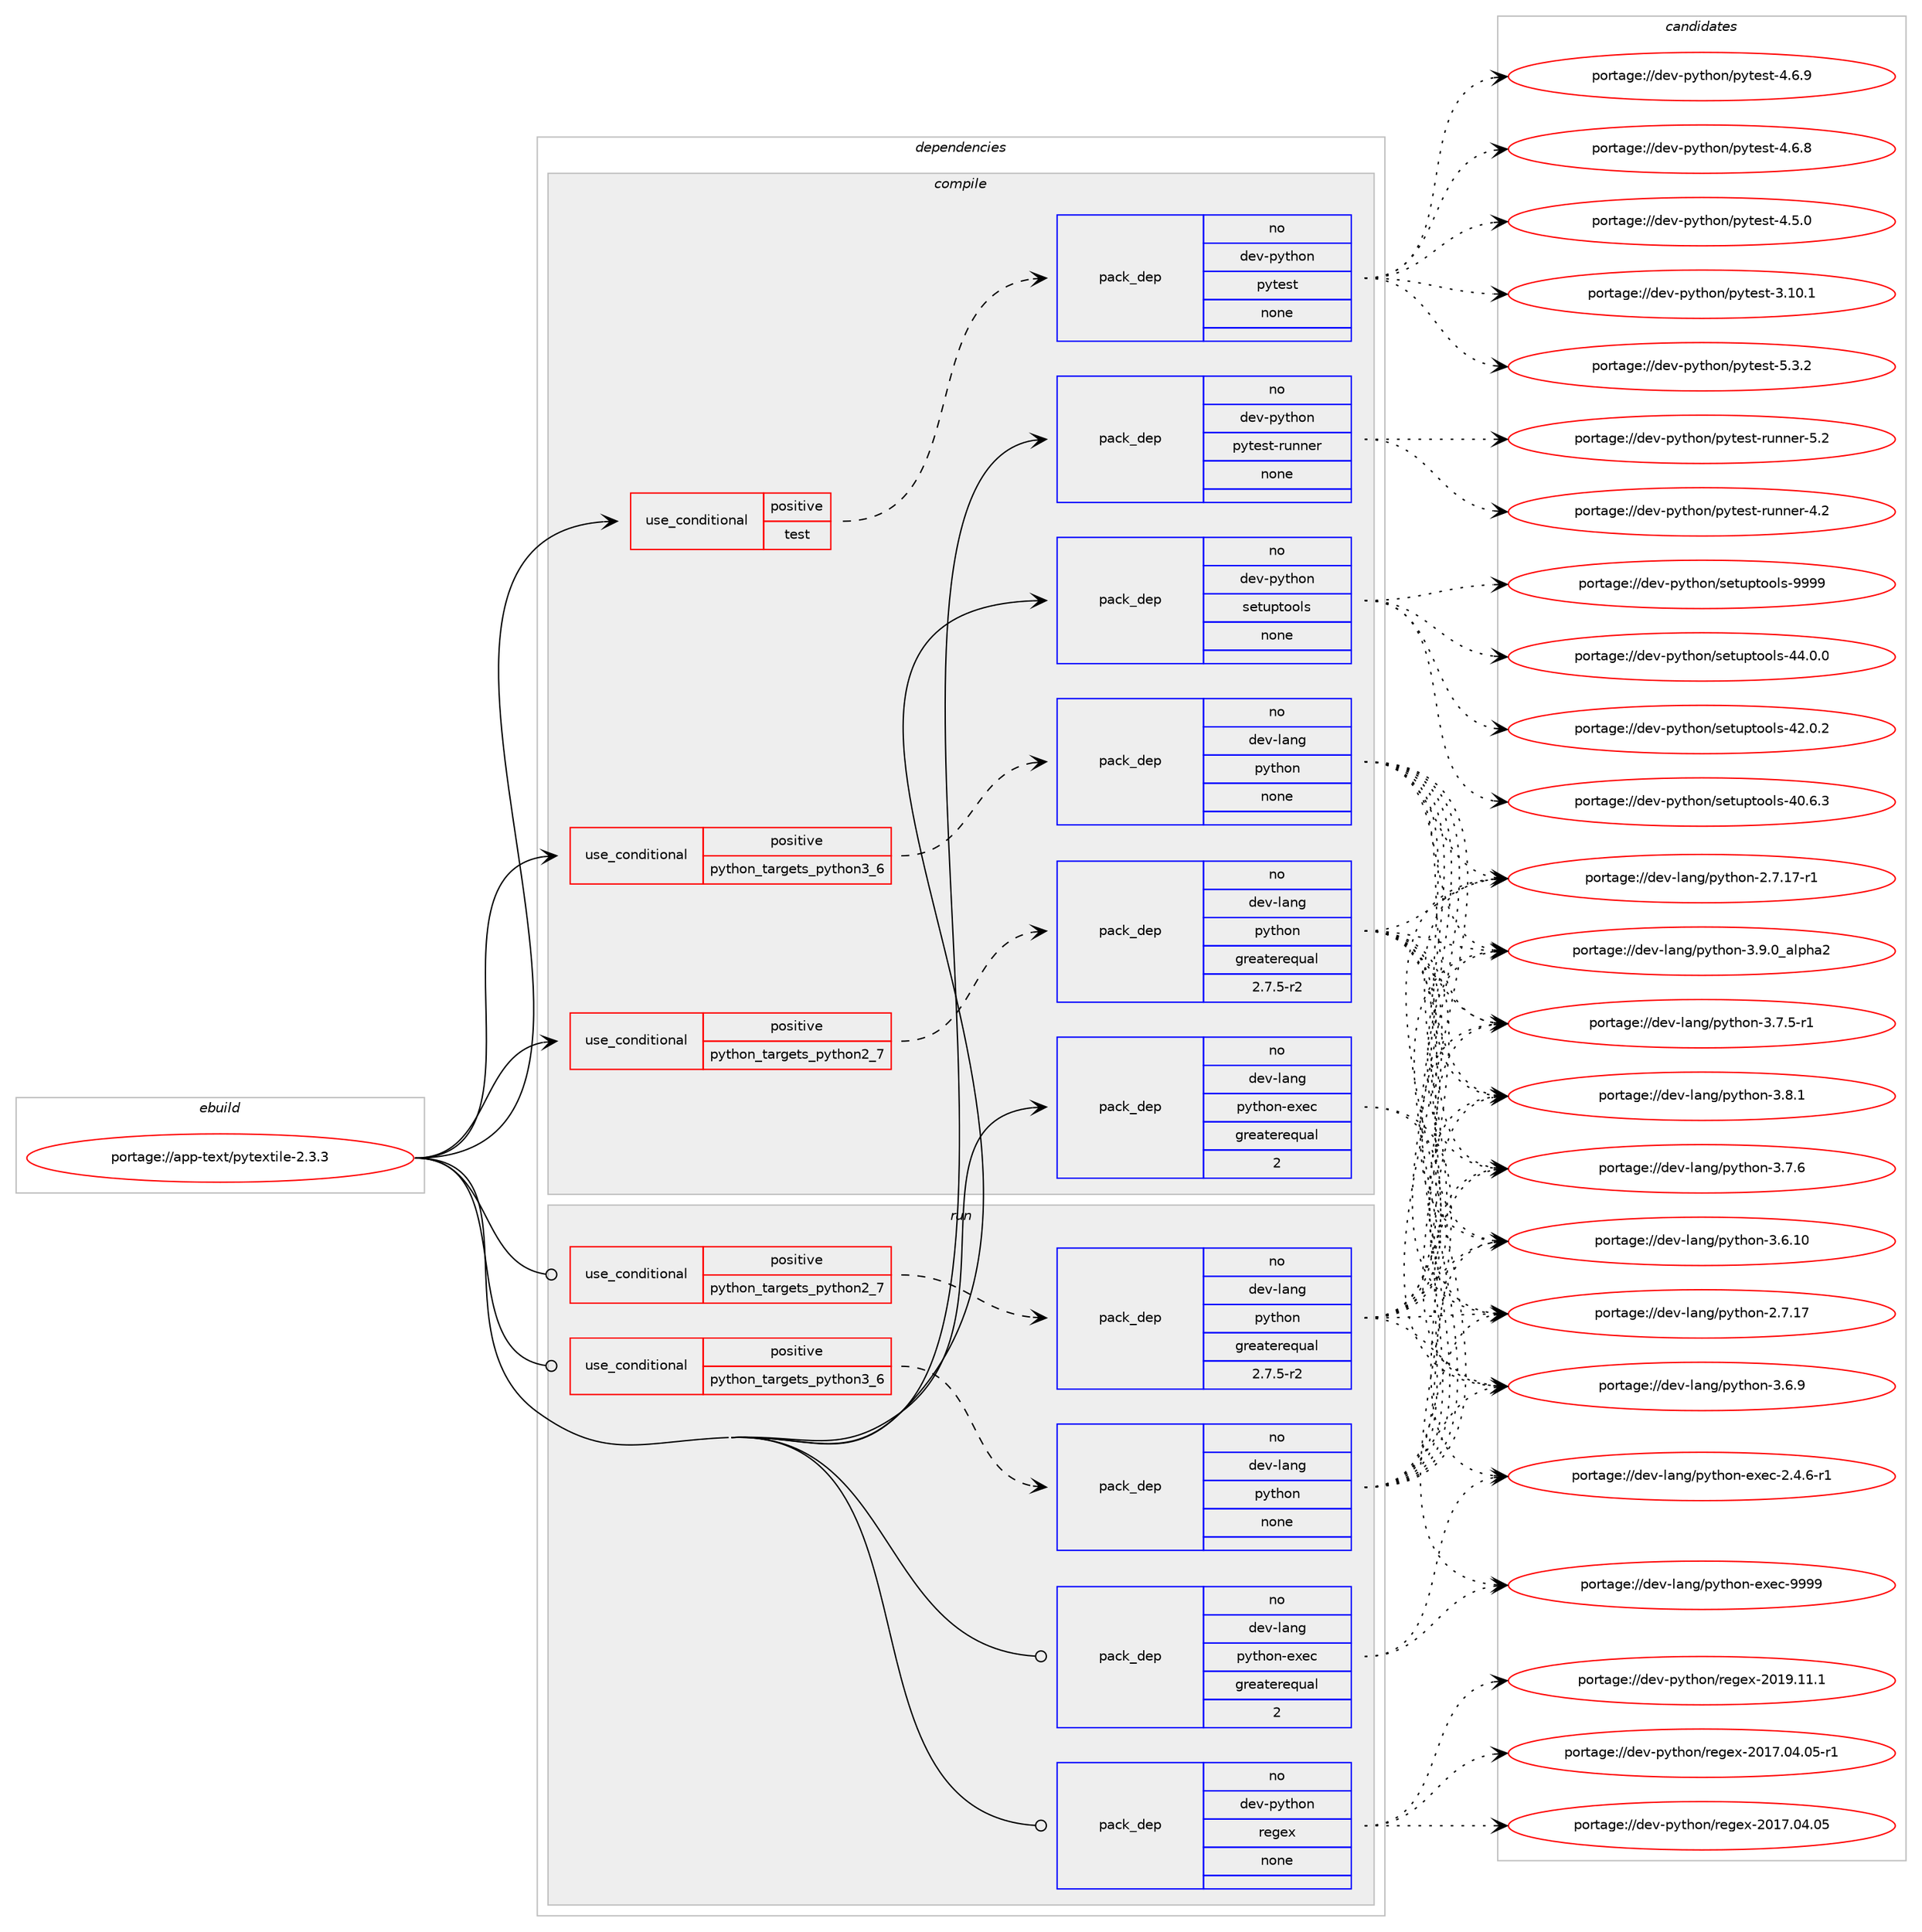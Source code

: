 digraph prolog {

# *************
# Graph options
# *************

newrank=true;
concentrate=true;
compound=true;
graph [rankdir=LR,fontname=Helvetica,fontsize=10,ranksep=1.5];#, ranksep=2.5, nodesep=0.2];
edge  [arrowhead=vee];
node  [fontname=Helvetica,fontsize=10];

# **********
# The ebuild
# **********

subgraph cluster_leftcol {
color=gray;
rank=same;
label=<<i>ebuild</i>>;
id [label="portage://app-text/pytextile-2.3.3", color=red, width=4, href="../app-text/pytextile-2.3.3.svg"];
}

# ****************
# The dependencies
# ****************

subgraph cluster_midcol {
color=gray;
label=<<i>dependencies</i>>;
subgraph cluster_compile {
fillcolor="#eeeeee";
style=filled;
label=<<i>compile</i>>;
subgraph cond139737 {
dependency593315 [label=<<TABLE BORDER="0" CELLBORDER="1" CELLSPACING="0" CELLPADDING="4"><TR><TD ROWSPAN="3" CELLPADDING="10">use_conditional</TD></TR><TR><TD>positive</TD></TR><TR><TD>python_targets_python2_7</TD></TR></TABLE>>, shape=none, color=red];
subgraph pack445671 {
dependency593316 [label=<<TABLE BORDER="0" CELLBORDER="1" CELLSPACING="0" CELLPADDING="4" WIDTH="220"><TR><TD ROWSPAN="6" CELLPADDING="30">pack_dep</TD></TR><TR><TD WIDTH="110">no</TD></TR><TR><TD>dev-lang</TD></TR><TR><TD>python</TD></TR><TR><TD>greaterequal</TD></TR><TR><TD>2.7.5-r2</TD></TR></TABLE>>, shape=none, color=blue];
}
dependency593315:e -> dependency593316:w [weight=20,style="dashed",arrowhead="vee"];
}
id:e -> dependency593315:w [weight=20,style="solid",arrowhead="vee"];
subgraph cond139738 {
dependency593317 [label=<<TABLE BORDER="0" CELLBORDER="1" CELLSPACING="0" CELLPADDING="4"><TR><TD ROWSPAN="3" CELLPADDING="10">use_conditional</TD></TR><TR><TD>positive</TD></TR><TR><TD>python_targets_python3_6</TD></TR></TABLE>>, shape=none, color=red];
subgraph pack445672 {
dependency593318 [label=<<TABLE BORDER="0" CELLBORDER="1" CELLSPACING="0" CELLPADDING="4" WIDTH="220"><TR><TD ROWSPAN="6" CELLPADDING="30">pack_dep</TD></TR><TR><TD WIDTH="110">no</TD></TR><TR><TD>dev-lang</TD></TR><TR><TD>python</TD></TR><TR><TD>none</TD></TR><TR><TD></TD></TR></TABLE>>, shape=none, color=blue];
}
dependency593317:e -> dependency593318:w [weight=20,style="dashed",arrowhead="vee"];
}
id:e -> dependency593317:w [weight=20,style="solid",arrowhead="vee"];
subgraph cond139739 {
dependency593319 [label=<<TABLE BORDER="0" CELLBORDER="1" CELLSPACING="0" CELLPADDING="4"><TR><TD ROWSPAN="3" CELLPADDING="10">use_conditional</TD></TR><TR><TD>positive</TD></TR><TR><TD>test</TD></TR></TABLE>>, shape=none, color=red];
subgraph pack445673 {
dependency593320 [label=<<TABLE BORDER="0" CELLBORDER="1" CELLSPACING="0" CELLPADDING="4" WIDTH="220"><TR><TD ROWSPAN="6" CELLPADDING="30">pack_dep</TD></TR><TR><TD WIDTH="110">no</TD></TR><TR><TD>dev-python</TD></TR><TR><TD>pytest</TD></TR><TR><TD>none</TD></TR><TR><TD></TD></TR></TABLE>>, shape=none, color=blue];
}
dependency593319:e -> dependency593320:w [weight=20,style="dashed",arrowhead="vee"];
}
id:e -> dependency593319:w [weight=20,style="solid",arrowhead="vee"];
subgraph pack445674 {
dependency593321 [label=<<TABLE BORDER="0" CELLBORDER="1" CELLSPACING="0" CELLPADDING="4" WIDTH="220"><TR><TD ROWSPAN="6" CELLPADDING="30">pack_dep</TD></TR><TR><TD WIDTH="110">no</TD></TR><TR><TD>dev-lang</TD></TR><TR><TD>python-exec</TD></TR><TR><TD>greaterequal</TD></TR><TR><TD>2</TD></TR></TABLE>>, shape=none, color=blue];
}
id:e -> dependency593321:w [weight=20,style="solid",arrowhead="vee"];
subgraph pack445675 {
dependency593322 [label=<<TABLE BORDER="0" CELLBORDER="1" CELLSPACING="0" CELLPADDING="4" WIDTH="220"><TR><TD ROWSPAN="6" CELLPADDING="30">pack_dep</TD></TR><TR><TD WIDTH="110">no</TD></TR><TR><TD>dev-python</TD></TR><TR><TD>pytest-runner</TD></TR><TR><TD>none</TD></TR><TR><TD></TD></TR></TABLE>>, shape=none, color=blue];
}
id:e -> dependency593322:w [weight=20,style="solid",arrowhead="vee"];
subgraph pack445676 {
dependency593323 [label=<<TABLE BORDER="0" CELLBORDER="1" CELLSPACING="0" CELLPADDING="4" WIDTH="220"><TR><TD ROWSPAN="6" CELLPADDING="30">pack_dep</TD></TR><TR><TD WIDTH="110">no</TD></TR><TR><TD>dev-python</TD></TR><TR><TD>setuptools</TD></TR><TR><TD>none</TD></TR><TR><TD></TD></TR></TABLE>>, shape=none, color=blue];
}
id:e -> dependency593323:w [weight=20,style="solid",arrowhead="vee"];
}
subgraph cluster_compileandrun {
fillcolor="#eeeeee";
style=filled;
label=<<i>compile and run</i>>;
}
subgraph cluster_run {
fillcolor="#eeeeee";
style=filled;
label=<<i>run</i>>;
subgraph cond139740 {
dependency593324 [label=<<TABLE BORDER="0" CELLBORDER="1" CELLSPACING="0" CELLPADDING="4"><TR><TD ROWSPAN="3" CELLPADDING="10">use_conditional</TD></TR><TR><TD>positive</TD></TR><TR><TD>python_targets_python2_7</TD></TR></TABLE>>, shape=none, color=red];
subgraph pack445677 {
dependency593325 [label=<<TABLE BORDER="0" CELLBORDER="1" CELLSPACING="0" CELLPADDING="4" WIDTH="220"><TR><TD ROWSPAN="6" CELLPADDING="30">pack_dep</TD></TR><TR><TD WIDTH="110">no</TD></TR><TR><TD>dev-lang</TD></TR><TR><TD>python</TD></TR><TR><TD>greaterequal</TD></TR><TR><TD>2.7.5-r2</TD></TR></TABLE>>, shape=none, color=blue];
}
dependency593324:e -> dependency593325:w [weight=20,style="dashed",arrowhead="vee"];
}
id:e -> dependency593324:w [weight=20,style="solid",arrowhead="odot"];
subgraph cond139741 {
dependency593326 [label=<<TABLE BORDER="0" CELLBORDER="1" CELLSPACING="0" CELLPADDING="4"><TR><TD ROWSPAN="3" CELLPADDING="10">use_conditional</TD></TR><TR><TD>positive</TD></TR><TR><TD>python_targets_python3_6</TD></TR></TABLE>>, shape=none, color=red];
subgraph pack445678 {
dependency593327 [label=<<TABLE BORDER="0" CELLBORDER="1" CELLSPACING="0" CELLPADDING="4" WIDTH="220"><TR><TD ROWSPAN="6" CELLPADDING="30">pack_dep</TD></TR><TR><TD WIDTH="110">no</TD></TR><TR><TD>dev-lang</TD></TR><TR><TD>python</TD></TR><TR><TD>none</TD></TR><TR><TD></TD></TR></TABLE>>, shape=none, color=blue];
}
dependency593326:e -> dependency593327:w [weight=20,style="dashed",arrowhead="vee"];
}
id:e -> dependency593326:w [weight=20,style="solid",arrowhead="odot"];
subgraph pack445679 {
dependency593328 [label=<<TABLE BORDER="0" CELLBORDER="1" CELLSPACING="0" CELLPADDING="4" WIDTH="220"><TR><TD ROWSPAN="6" CELLPADDING="30">pack_dep</TD></TR><TR><TD WIDTH="110">no</TD></TR><TR><TD>dev-lang</TD></TR><TR><TD>python-exec</TD></TR><TR><TD>greaterequal</TD></TR><TR><TD>2</TD></TR></TABLE>>, shape=none, color=blue];
}
id:e -> dependency593328:w [weight=20,style="solid",arrowhead="odot"];
subgraph pack445680 {
dependency593329 [label=<<TABLE BORDER="0" CELLBORDER="1" CELLSPACING="0" CELLPADDING="4" WIDTH="220"><TR><TD ROWSPAN="6" CELLPADDING="30">pack_dep</TD></TR><TR><TD WIDTH="110">no</TD></TR><TR><TD>dev-python</TD></TR><TR><TD>regex</TD></TR><TR><TD>none</TD></TR><TR><TD></TD></TR></TABLE>>, shape=none, color=blue];
}
id:e -> dependency593329:w [weight=20,style="solid",arrowhead="odot"];
}
}

# **************
# The candidates
# **************

subgraph cluster_choices {
rank=same;
color=gray;
label=<<i>candidates</i>>;

subgraph choice445671 {
color=black;
nodesep=1;
choice10010111845108971101034711212111610411111045514657464895971081121049750 [label="portage://dev-lang/python-3.9.0_alpha2", color=red, width=4,href="../dev-lang/python-3.9.0_alpha2.svg"];
choice100101118451089711010347112121116104111110455146564649 [label="portage://dev-lang/python-3.8.1", color=red, width=4,href="../dev-lang/python-3.8.1.svg"];
choice100101118451089711010347112121116104111110455146554654 [label="portage://dev-lang/python-3.7.6", color=red, width=4,href="../dev-lang/python-3.7.6.svg"];
choice1001011184510897110103471121211161041111104551465546534511449 [label="portage://dev-lang/python-3.7.5-r1", color=red, width=4,href="../dev-lang/python-3.7.5-r1.svg"];
choice100101118451089711010347112121116104111110455146544657 [label="portage://dev-lang/python-3.6.9", color=red, width=4,href="../dev-lang/python-3.6.9.svg"];
choice10010111845108971101034711212111610411111045514654464948 [label="portage://dev-lang/python-3.6.10", color=red, width=4,href="../dev-lang/python-3.6.10.svg"];
choice100101118451089711010347112121116104111110455046554649554511449 [label="portage://dev-lang/python-2.7.17-r1", color=red, width=4,href="../dev-lang/python-2.7.17-r1.svg"];
choice10010111845108971101034711212111610411111045504655464955 [label="portage://dev-lang/python-2.7.17", color=red, width=4,href="../dev-lang/python-2.7.17.svg"];
dependency593316:e -> choice10010111845108971101034711212111610411111045514657464895971081121049750:w [style=dotted,weight="100"];
dependency593316:e -> choice100101118451089711010347112121116104111110455146564649:w [style=dotted,weight="100"];
dependency593316:e -> choice100101118451089711010347112121116104111110455146554654:w [style=dotted,weight="100"];
dependency593316:e -> choice1001011184510897110103471121211161041111104551465546534511449:w [style=dotted,weight="100"];
dependency593316:e -> choice100101118451089711010347112121116104111110455146544657:w [style=dotted,weight="100"];
dependency593316:e -> choice10010111845108971101034711212111610411111045514654464948:w [style=dotted,weight="100"];
dependency593316:e -> choice100101118451089711010347112121116104111110455046554649554511449:w [style=dotted,weight="100"];
dependency593316:e -> choice10010111845108971101034711212111610411111045504655464955:w [style=dotted,weight="100"];
}
subgraph choice445672 {
color=black;
nodesep=1;
choice10010111845108971101034711212111610411111045514657464895971081121049750 [label="portage://dev-lang/python-3.9.0_alpha2", color=red, width=4,href="../dev-lang/python-3.9.0_alpha2.svg"];
choice100101118451089711010347112121116104111110455146564649 [label="portage://dev-lang/python-3.8.1", color=red, width=4,href="../dev-lang/python-3.8.1.svg"];
choice100101118451089711010347112121116104111110455146554654 [label="portage://dev-lang/python-3.7.6", color=red, width=4,href="../dev-lang/python-3.7.6.svg"];
choice1001011184510897110103471121211161041111104551465546534511449 [label="portage://dev-lang/python-3.7.5-r1", color=red, width=4,href="../dev-lang/python-3.7.5-r1.svg"];
choice100101118451089711010347112121116104111110455146544657 [label="portage://dev-lang/python-3.6.9", color=red, width=4,href="../dev-lang/python-3.6.9.svg"];
choice10010111845108971101034711212111610411111045514654464948 [label="portage://dev-lang/python-3.6.10", color=red, width=4,href="../dev-lang/python-3.6.10.svg"];
choice100101118451089711010347112121116104111110455046554649554511449 [label="portage://dev-lang/python-2.7.17-r1", color=red, width=4,href="../dev-lang/python-2.7.17-r1.svg"];
choice10010111845108971101034711212111610411111045504655464955 [label="portage://dev-lang/python-2.7.17", color=red, width=4,href="../dev-lang/python-2.7.17.svg"];
dependency593318:e -> choice10010111845108971101034711212111610411111045514657464895971081121049750:w [style=dotted,weight="100"];
dependency593318:e -> choice100101118451089711010347112121116104111110455146564649:w [style=dotted,weight="100"];
dependency593318:e -> choice100101118451089711010347112121116104111110455146554654:w [style=dotted,weight="100"];
dependency593318:e -> choice1001011184510897110103471121211161041111104551465546534511449:w [style=dotted,weight="100"];
dependency593318:e -> choice100101118451089711010347112121116104111110455146544657:w [style=dotted,weight="100"];
dependency593318:e -> choice10010111845108971101034711212111610411111045514654464948:w [style=dotted,weight="100"];
dependency593318:e -> choice100101118451089711010347112121116104111110455046554649554511449:w [style=dotted,weight="100"];
dependency593318:e -> choice10010111845108971101034711212111610411111045504655464955:w [style=dotted,weight="100"];
}
subgraph choice445673 {
color=black;
nodesep=1;
choice1001011184511212111610411111047112121116101115116455346514650 [label="portage://dev-python/pytest-5.3.2", color=red, width=4,href="../dev-python/pytest-5.3.2.svg"];
choice1001011184511212111610411111047112121116101115116455246544657 [label="portage://dev-python/pytest-4.6.9", color=red, width=4,href="../dev-python/pytest-4.6.9.svg"];
choice1001011184511212111610411111047112121116101115116455246544656 [label="portage://dev-python/pytest-4.6.8", color=red, width=4,href="../dev-python/pytest-4.6.8.svg"];
choice1001011184511212111610411111047112121116101115116455246534648 [label="portage://dev-python/pytest-4.5.0", color=red, width=4,href="../dev-python/pytest-4.5.0.svg"];
choice100101118451121211161041111104711212111610111511645514649484649 [label="portage://dev-python/pytest-3.10.1", color=red, width=4,href="../dev-python/pytest-3.10.1.svg"];
dependency593320:e -> choice1001011184511212111610411111047112121116101115116455346514650:w [style=dotted,weight="100"];
dependency593320:e -> choice1001011184511212111610411111047112121116101115116455246544657:w [style=dotted,weight="100"];
dependency593320:e -> choice1001011184511212111610411111047112121116101115116455246544656:w [style=dotted,weight="100"];
dependency593320:e -> choice1001011184511212111610411111047112121116101115116455246534648:w [style=dotted,weight="100"];
dependency593320:e -> choice100101118451121211161041111104711212111610111511645514649484649:w [style=dotted,weight="100"];
}
subgraph choice445674 {
color=black;
nodesep=1;
choice10010111845108971101034711212111610411111045101120101994557575757 [label="portage://dev-lang/python-exec-9999", color=red, width=4,href="../dev-lang/python-exec-9999.svg"];
choice10010111845108971101034711212111610411111045101120101994550465246544511449 [label="portage://dev-lang/python-exec-2.4.6-r1", color=red, width=4,href="../dev-lang/python-exec-2.4.6-r1.svg"];
dependency593321:e -> choice10010111845108971101034711212111610411111045101120101994557575757:w [style=dotted,weight="100"];
dependency593321:e -> choice10010111845108971101034711212111610411111045101120101994550465246544511449:w [style=dotted,weight="100"];
}
subgraph choice445675 {
color=black;
nodesep=1;
choice10010111845112121116104111110471121211161011151164511411711011010111445534650 [label="portage://dev-python/pytest-runner-5.2", color=red, width=4,href="../dev-python/pytest-runner-5.2.svg"];
choice10010111845112121116104111110471121211161011151164511411711011010111445524650 [label="portage://dev-python/pytest-runner-4.2", color=red, width=4,href="../dev-python/pytest-runner-4.2.svg"];
dependency593322:e -> choice10010111845112121116104111110471121211161011151164511411711011010111445534650:w [style=dotted,weight="100"];
dependency593322:e -> choice10010111845112121116104111110471121211161011151164511411711011010111445524650:w [style=dotted,weight="100"];
}
subgraph choice445676 {
color=black;
nodesep=1;
choice10010111845112121116104111110471151011161171121161111111081154557575757 [label="portage://dev-python/setuptools-9999", color=red, width=4,href="../dev-python/setuptools-9999.svg"];
choice100101118451121211161041111104711510111611711211611111110811545525246484648 [label="portage://dev-python/setuptools-44.0.0", color=red, width=4,href="../dev-python/setuptools-44.0.0.svg"];
choice100101118451121211161041111104711510111611711211611111110811545525046484650 [label="portage://dev-python/setuptools-42.0.2", color=red, width=4,href="../dev-python/setuptools-42.0.2.svg"];
choice100101118451121211161041111104711510111611711211611111110811545524846544651 [label="portage://dev-python/setuptools-40.6.3", color=red, width=4,href="../dev-python/setuptools-40.6.3.svg"];
dependency593323:e -> choice10010111845112121116104111110471151011161171121161111111081154557575757:w [style=dotted,weight="100"];
dependency593323:e -> choice100101118451121211161041111104711510111611711211611111110811545525246484648:w [style=dotted,weight="100"];
dependency593323:e -> choice100101118451121211161041111104711510111611711211611111110811545525046484650:w [style=dotted,weight="100"];
dependency593323:e -> choice100101118451121211161041111104711510111611711211611111110811545524846544651:w [style=dotted,weight="100"];
}
subgraph choice445677 {
color=black;
nodesep=1;
choice10010111845108971101034711212111610411111045514657464895971081121049750 [label="portage://dev-lang/python-3.9.0_alpha2", color=red, width=4,href="../dev-lang/python-3.9.0_alpha2.svg"];
choice100101118451089711010347112121116104111110455146564649 [label="portage://dev-lang/python-3.8.1", color=red, width=4,href="../dev-lang/python-3.8.1.svg"];
choice100101118451089711010347112121116104111110455146554654 [label="portage://dev-lang/python-3.7.6", color=red, width=4,href="../dev-lang/python-3.7.6.svg"];
choice1001011184510897110103471121211161041111104551465546534511449 [label="portage://dev-lang/python-3.7.5-r1", color=red, width=4,href="../dev-lang/python-3.7.5-r1.svg"];
choice100101118451089711010347112121116104111110455146544657 [label="portage://dev-lang/python-3.6.9", color=red, width=4,href="../dev-lang/python-3.6.9.svg"];
choice10010111845108971101034711212111610411111045514654464948 [label="portage://dev-lang/python-3.6.10", color=red, width=4,href="../dev-lang/python-3.6.10.svg"];
choice100101118451089711010347112121116104111110455046554649554511449 [label="portage://dev-lang/python-2.7.17-r1", color=red, width=4,href="../dev-lang/python-2.7.17-r1.svg"];
choice10010111845108971101034711212111610411111045504655464955 [label="portage://dev-lang/python-2.7.17", color=red, width=4,href="../dev-lang/python-2.7.17.svg"];
dependency593325:e -> choice10010111845108971101034711212111610411111045514657464895971081121049750:w [style=dotted,weight="100"];
dependency593325:e -> choice100101118451089711010347112121116104111110455146564649:w [style=dotted,weight="100"];
dependency593325:e -> choice100101118451089711010347112121116104111110455146554654:w [style=dotted,weight="100"];
dependency593325:e -> choice1001011184510897110103471121211161041111104551465546534511449:w [style=dotted,weight="100"];
dependency593325:e -> choice100101118451089711010347112121116104111110455146544657:w [style=dotted,weight="100"];
dependency593325:e -> choice10010111845108971101034711212111610411111045514654464948:w [style=dotted,weight="100"];
dependency593325:e -> choice100101118451089711010347112121116104111110455046554649554511449:w [style=dotted,weight="100"];
dependency593325:e -> choice10010111845108971101034711212111610411111045504655464955:w [style=dotted,weight="100"];
}
subgraph choice445678 {
color=black;
nodesep=1;
choice10010111845108971101034711212111610411111045514657464895971081121049750 [label="portage://dev-lang/python-3.9.0_alpha2", color=red, width=4,href="../dev-lang/python-3.9.0_alpha2.svg"];
choice100101118451089711010347112121116104111110455146564649 [label="portage://dev-lang/python-3.8.1", color=red, width=4,href="../dev-lang/python-3.8.1.svg"];
choice100101118451089711010347112121116104111110455146554654 [label="portage://dev-lang/python-3.7.6", color=red, width=4,href="../dev-lang/python-3.7.6.svg"];
choice1001011184510897110103471121211161041111104551465546534511449 [label="portage://dev-lang/python-3.7.5-r1", color=red, width=4,href="../dev-lang/python-3.7.5-r1.svg"];
choice100101118451089711010347112121116104111110455146544657 [label="portage://dev-lang/python-3.6.9", color=red, width=4,href="../dev-lang/python-3.6.9.svg"];
choice10010111845108971101034711212111610411111045514654464948 [label="portage://dev-lang/python-3.6.10", color=red, width=4,href="../dev-lang/python-3.6.10.svg"];
choice100101118451089711010347112121116104111110455046554649554511449 [label="portage://dev-lang/python-2.7.17-r1", color=red, width=4,href="../dev-lang/python-2.7.17-r1.svg"];
choice10010111845108971101034711212111610411111045504655464955 [label="portage://dev-lang/python-2.7.17", color=red, width=4,href="../dev-lang/python-2.7.17.svg"];
dependency593327:e -> choice10010111845108971101034711212111610411111045514657464895971081121049750:w [style=dotted,weight="100"];
dependency593327:e -> choice100101118451089711010347112121116104111110455146564649:w [style=dotted,weight="100"];
dependency593327:e -> choice100101118451089711010347112121116104111110455146554654:w [style=dotted,weight="100"];
dependency593327:e -> choice1001011184510897110103471121211161041111104551465546534511449:w [style=dotted,weight="100"];
dependency593327:e -> choice100101118451089711010347112121116104111110455146544657:w [style=dotted,weight="100"];
dependency593327:e -> choice10010111845108971101034711212111610411111045514654464948:w [style=dotted,weight="100"];
dependency593327:e -> choice100101118451089711010347112121116104111110455046554649554511449:w [style=dotted,weight="100"];
dependency593327:e -> choice10010111845108971101034711212111610411111045504655464955:w [style=dotted,weight="100"];
}
subgraph choice445679 {
color=black;
nodesep=1;
choice10010111845108971101034711212111610411111045101120101994557575757 [label="portage://dev-lang/python-exec-9999", color=red, width=4,href="../dev-lang/python-exec-9999.svg"];
choice10010111845108971101034711212111610411111045101120101994550465246544511449 [label="portage://dev-lang/python-exec-2.4.6-r1", color=red, width=4,href="../dev-lang/python-exec-2.4.6-r1.svg"];
dependency593328:e -> choice10010111845108971101034711212111610411111045101120101994557575757:w [style=dotted,weight="100"];
dependency593328:e -> choice10010111845108971101034711212111610411111045101120101994550465246544511449:w [style=dotted,weight="100"];
}
subgraph choice445680 {
color=black;
nodesep=1;
choice100101118451121211161041111104711410110310112045504849574649494649 [label="portage://dev-python/regex-2019.11.1", color=red, width=4,href="../dev-python/regex-2019.11.1.svg"];
choice100101118451121211161041111104711410110310112045504849554648524648534511449 [label="portage://dev-python/regex-2017.04.05-r1", color=red, width=4,href="../dev-python/regex-2017.04.05-r1.svg"];
choice10010111845112121116104111110471141011031011204550484955464852464853 [label="portage://dev-python/regex-2017.04.05", color=red, width=4,href="../dev-python/regex-2017.04.05.svg"];
dependency593329:e -> choice100101118451121211161041111104711410110310112045504849574649494649:w [style=dotted,weight="100"];
dependency593329:e -> choice100101118451121211161041111104711410110310112045504849554648524648534511449:w [style=dotted,weight="100"];
dependency593329:e -> choice10010111845112121116104111110471141011031011204550484955464852464853:w [style=dotted,weight="100"];
}
}

}
